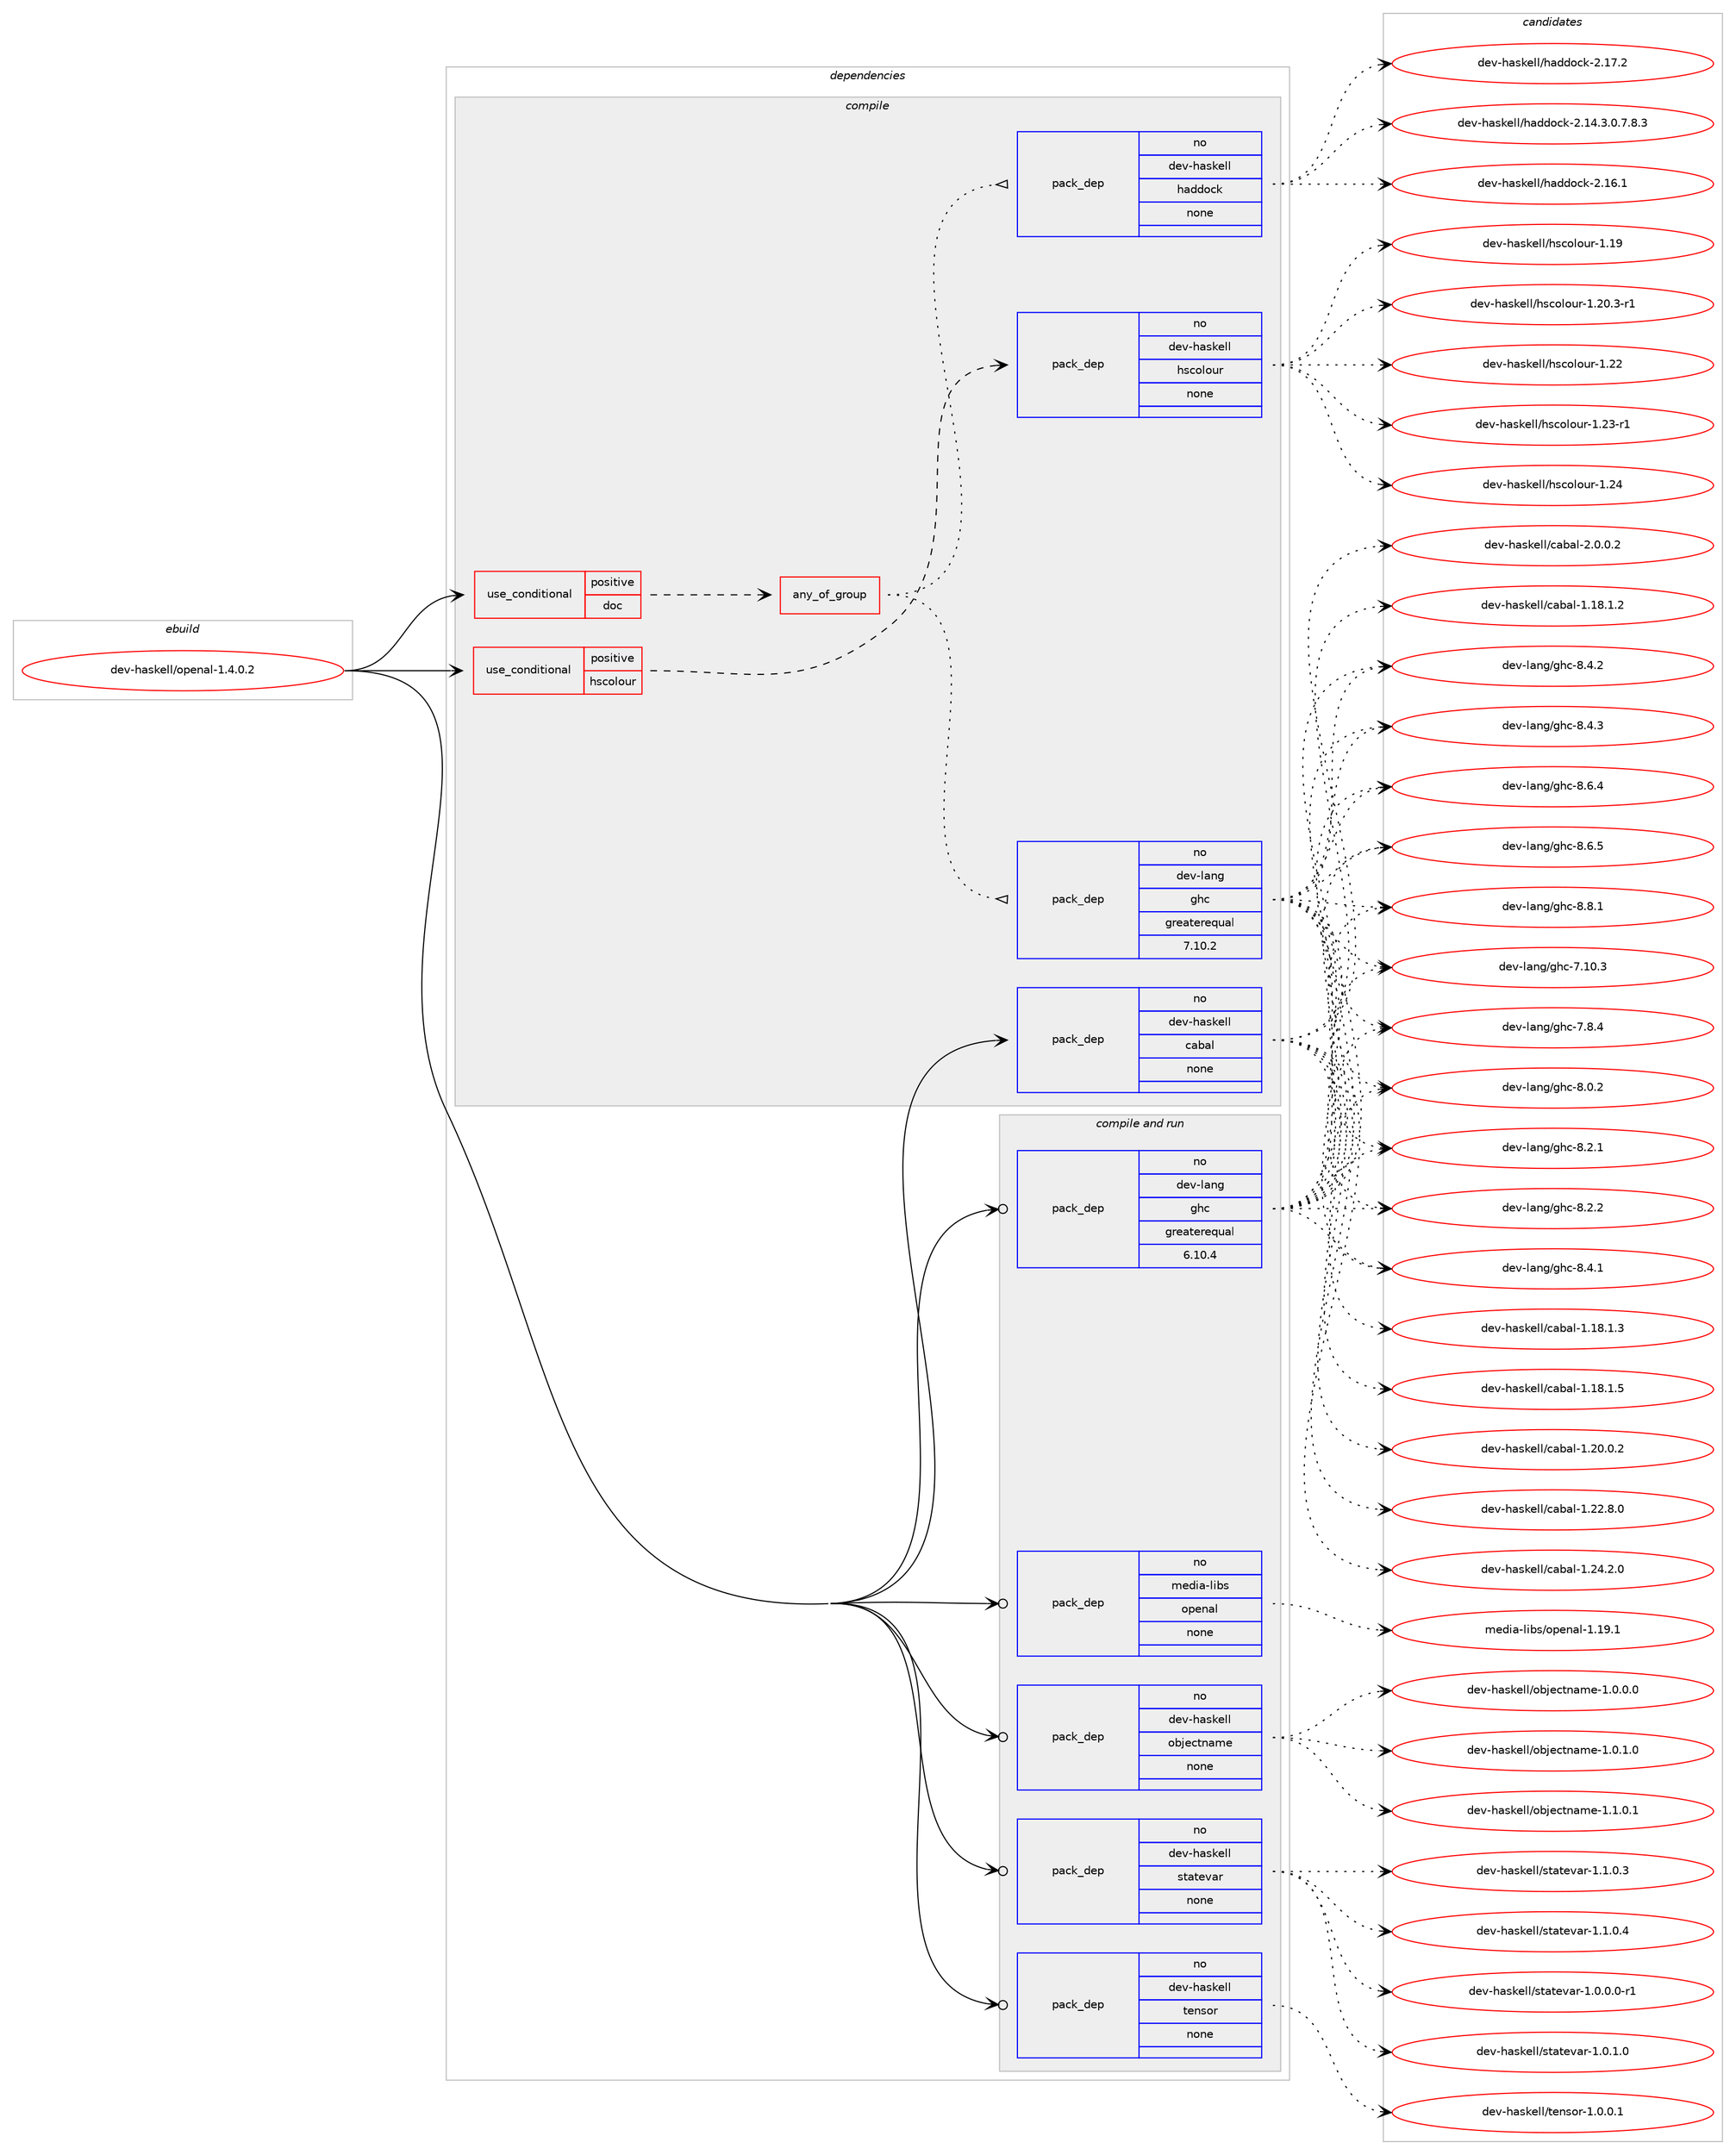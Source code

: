 digraph prolog {

# *************
# Graph options
# *************

newrank=true;
concentrate=true;
compound=true;
graph [rankdir=LR,fontname=Helvetica,fontsize=10,ranksep=1.5];#, ranksep=2.5, nodesep=0.2];
edge  [arrowhead=vee];
node  [fontname=Helvetica,fontsize=10];

# **********
# The ebuild
# **********

subgraph cluster_leftcol {
color=gray;
rank=same;
label=<<i>ebuild</i>>;
id [label="dev-haskell/openal-1.4.0.2", color=red, width=4, href="../dev-haskell/openal-1.4.0.2.svg"];
}

# ****************
# The dependencies
# ****************

subgraph cluster_midcol {
color=gray;
label=<<i>dependencies</i>>;
subgraph cluster_compile {
fillcolor="#eeeeee";
style=filled;
label=<<i>compile</i>>;
subgraph cond126958 {
dependency540277 [label=<<TABLE BORDER="0" CELLBORDER="1" CELLSPACING="0" CELLPADDING="4"><TR><TD ROWSPAN="3" CELLPADDING="10">use_conditional</TD></TR><TR><TD>positive</TD></TR><TR><TD>doc</TD></TR></TABLE>>, shape=none, color=red];
subgraph any10263 {
dependency540278 [label=<<TABLE BORDER="0" CELLBORDER="1" CELLSPACING="0" CELLPADDING="4"><TR><TD CELLPADDING="10">any_of_group</TD></TR></TABLE>>, shape=none, color=red];subgraph pack402699 {
dependency540279 [label=<<TABLE BORDER="0" CELLBORDER="1" CELLSPACING="0" CELLPADDING="4" WIDTH="220"><TR><TD ROWSPAN="6" CELLPADDING="30">pack_dep</TD></TR><TR><TD WIDTH="110">no</TD></TR><TR><TD>dev-haskell</TD></TR><TR><TD>haddock</TD></TR><TR><TD>none</TD></TR><TR><TD></TD></TR></TABLE>>, shape=none, color=blue];
}
dependency540278:e -> dependency540279:w [weight=20,style="dotted",arrowhead="oinv"];
subgraph pack402700 {
dependency540280 [label=<<TABLE BORDER="0" CELLBORDER="1" CELLSPACING="0" CELLPADDING="4" WIDTH="220"><TR><TD ROWSPAN="6" CELLPADDING="30">pack_dep</TD></TR><TR><TD WIDTH="110">no</TD></TR><TR><TD>dev-lang</TD></TR><TR><TD>ghc</TD></TR><TR><TD>greaterequal</TD></TR><TR><TD>7.10.2</TD></TR></TABLE>>, shape=none, color=blue];
}
dependency540278:e -> dependency540280:w [weight=20,style="dotted",arrowhead="oinv"];
}
dependency540277:e -> dependency540278:w [weight=20,style="dashed",arrowhead="vee"];
}
id:e -> dependency540277:w [weight=20,style="solid",arrowhead="vee"];
subgraph cond126959 {
dependency540281 [label=<<TABLE BORDER="0" CELLBORDER="1" CELLSPACING="0" CELLPADDING="4"><TR><TD ROWSPAN="3" CELLPADDING="10">use_conditional</TD></TR><TR><TD>positive</TD></TR><TR><TD>hscolour</TD></TR></TABLE>>, shape=none, color=red];
subgraph pack402701 {
dependency540282 [label=<<TABLE BORDER="0" CELLBORDER="1" CELLSPACING="0" CELLPADDING="4" WIDTH="220"><TR><TD ROWSPAN="6" CELLPADDING="30">pack_dep</TD></TR><TR><TD WIDTH="110">no</TD></TR><TR><TD>dev-haskell</TD></TR><TR><TD>hscolour</TD></TR><TR><TD>none</TD></TR><TR><TD></TD></TR></TABLE>>, shape=none, color=blue];
}
dependency540281:e -> dependency540282:w [weight=20,style="dashed",arrowhead="vee"];
}
id:e -> dependency540281:w [weight=20,style="solid",arrowhead="vee"];
subgraph pack402702 {
dependency540283 [label=<<TABLE BORDER="0" CELLBORDER="1" CELLSPACING="0" CELLPADDING="4" WIDTH="220"><TR><TD ROWSPAN="6" CELLPADDING="30">pack_dep</TD></TR><TR><TD WIDTH="110">no</TD></TR><TR><TD>dev-haskell</TD></TR><TR><TD>cabal</TD></TR><TR><TD>none</TD></TR><TR><TD></TD></TR></TABLE>>, shape=none, color=blue];
}
id:e -> dependency540283:w [weight=20,style="solid",arrowhead="vee"];
}
subgraph cluster_compileandrun {
fillcolor="#eeeeee";
style=filled;
label=<<i>compile and run</i>>;
subgraph pack402703 {
dependency540284 [label=<<TABLE BORDER="0" CELLBORDER="1" CELLSPACING="0" CELLPADDING="4" WIDTH="220"><TR><TD ROWSPAN="6" CELLPADDING="30">pack_dep</TD></TR><TR><TD WIDTH="110">no</TD></TR><TR><TD>dev-haskell</TD></TR><TR><TD>objectname</TD></TR><TR><TD>none</TD></TR><TR><TD></TD></TR></TABLE>>, shape=none, color=blue];
}
id:e -> dependency540284:w [weight=20,style="solid",arrowhead="odotvee"];
subgraph pack402704 {
dependency540285 [label=<<TABLE BORDER="0" CELLBORDER="1" CELLSPACING="0" CELLPADDING="4" WIDTH="220"><TR><TD ROWSPAN="6" CELLPADDING="30">pack_dep</TD></TR><TR><TD WIDTH="110">no</TD></TR><TR><TD>dev-haskell</TD></TR><TR><TD>statevar</TD></TR><TR><TD>none</TD></TR><TR><TD></TD></TR></TABLE>>, shape=none, color=blue];
}
id:e -> dependency540285:w [weight=20,style="solid",arrowhead="odotvee"];
subgraph pack402705 {
dependency540286 [label=<<TABLE BORDER="0" CELLBORDER="1" CELLSPACING="0" CELLPADDING="4" WIDTH="220"><TR><TD ROWSPAN="6" CELLPADDING="30">pack_dep</TD></TR><TR><TD WIDTH="110">no</TD></TR><TR><TD>dev-haskell</TD></TR><TR><TD>tensor</TD></TR><TR><TD>none</TD></TR><TR><TD></TD></TR></TABLE>>, shape=none, color=blue];
}
id:e -> dependency540286:w [weight=20,style="solid",arrowhead="odotvee"];
subgraph pack402706 {
dependency540287 [label=<<TABLE BORDER="0" CELLBORDER="1" CELLSPACING="0" CELLPADDING="4" WIDTH="220"><TR><TD ROWSPAN="6" CELLPADDING="30">pack_dep</TD></TR><TR><TD WIDTH="110">no</TD></TR><TR><TD>dev-lang</TD></TR><TR><TD>ghc</TD></TR><TR><TD>greaterequal</TD></TR><TR><TD>6.10.4</TD></TR></TABLE>>, shape=none, color=blue];
}
id:e -> dependency540287:w [weight=20,style="solid",arrowhead="odotvee"];
subgraph pack402707 {
dependency540288 [label=<<TABLE BORDER="0" CELLBORDER="1" CELLSPACING="0" CELLPADDING="4" WIDTH="220"><TR><TD ROWSPAN="6" CELLPADDING="30">pack_dep</TD></TR><TR><TD WIDTH="110">no</TD></TR><TR><TD>media-libs</TD></TR><TR><TD>openal</TD></TR><TR><TD>none</TD></TR><TR><TD></TD></TR></TABLE>>, shape=none, color=blue];
}
id:e -> dependency540288:w [weight=20,style="solid",arrowhead="odotvee"];
}
subgraph cluster_run {
fillcolor="#eeeeee";
style=filled;
label=<<i>run</i>>;
}
}

# **************
# The candidates
# **************

subgraph cluster_choices {
rank=same;
color=gray;
label=<<i>candidates</i>>;

subgraph choice402699 {
color=black;
nodesep=1;
choice1001011184510497115107101108108471049710010011199107455046495246514648465546564651 [label="dev-haskell/haddock-2.14.3.0.7.8.3", color=red, width=4,href="../dev-haskell/haddock-2.14.3.0.7.8.3.svg"];
choice100101118451049711510710110810847104971001001119910745504649544649 [label="dev-haskell/haddock-2.16.1", color=red, width=4,href="../dev-haskell/haddock-2.16.1.svg"];
choice100101118451049711510710110810847104971001001119910745504649554650 [label="dev-haskell/haddock-2.17.2", color=red, width=4,href="../dev-haskell/haddock-2.17.2.svg"];
dependency540279:e -> choice1001011184510497115107101108108471049710010011199107455046495246514648465546564651:w [style=dotted,weight="100"];
dependency540279:e -> choice100101118451049711510710110810847104971001001119910745504649544649:w [style=dotted,weight="100"];
dependency540279:e -> choice100101118451049711510710110810847104971001001119910745504649554650:w [style=dotted,weight="100"];
}
subgraph choice402700 {
color=black;
nodesep=1;
choice1001011184510897110103471031049945554649484651 [label="dev-lang/ghc-7.10.3", color=red, width=4,href="../dev-lang/ghc-7.10.3.svg"];
choice10010111845108971101034710310499455546564652 [label="dev-lang/ghc-7.8.4", color=red, width=4,href="../dev-lang/ghc-7.8.4.svg"];
choice10010111845108971101034710310499455646484650 [label="dev-lang/ghc-8.0.2", color=red, width=4,href="../dev-lang/ghc-8.0.2.svg"];
choice10010111845108971101034710310499455646504649 [label="dev-lang/ghc-8.2.1", color=red, width=4,href="../dev-lang/ghc-8.2.1.svg"];
choice10010111845108971101034710310499455646504650 [label="dev-lang/ghc-8.2.2", color=red, width=4,href="../dev-lang/ghc-8.2.2.svg"];
choice10010111845108971101034710310499455646524649 [label="dev-lang/ghc-8.4.1", color=red, width=4,href="../dev-lang/ghc-8.4.1.svg"];
choice10010111845108971101034710310499455646524650 [label="dev-lang/ghc-8.4.2", color=red, width=4,href="../dev-lang/ghc-8.4.2.svg"];
choice10010111845108971101034710310499455646524651 [label="dev-lang/ghc-8.4.3", color=red, width=4,href="../dev-lang/ghc-8.4.3.svg"];
choice10010111845108971101034710310499455646544652 [label="dev-lang/ghc-8.6.4", color=red, width=4,href="../dev-lang/ghc-8.6.4.svg"];
choice10010111845108971101034710310499455646544653 [label="dev-lang/ghc-8.6.5", color=red, width=4,href="../dev-lang/ghc-8.6.5.svg"];
choice10010111845108971101034710310499455646564649 [label="dev-lang/ghc-8.8.1", color=red, width=4,href="../dev-lang/ghc-8.8.1.svg"];
dependency540280:e -> choice1001011184510897110103471031049945554649484651:w [style=dotted,weight="100"];
dependency540280:e -> choice10010111845108971101034710310499455546564652:w [style=dotted,weight="100"];
dependency540280:e -> choice10010111845108971101034710310499455646484650:w [style=dotted,weight="100"];
dependency540280:e -> choice10010111845108971101034710310499455646504649:w [style=dotted,weight="100"];
dependency540280:e -> choice10010111845108971101034710310499455646504650:w [style=dotted,weight="100"];
dependency540280:e -> choice10010111845108971101034710310499455646524649:w [style=dotted,weight="100"];
dependency540280:e -> choice10010111845108971101034710310499455646524650:w [style=dotted,weight="100"];
dependency540280:e -> choice10010111845108971101034710310499455646524651:w [style=dotted,weight="100"];
dependency540280:e -> choice10010111845108971101034710310499455646544652:w [style=dotted,weight="100"];
dependency540280:e -> choice10010111845108971101034710310499455646544653:w [style=dotted,weight="100"];
dependency540280:e -> choice10010111845108971101034710310499455646564649:w [style=dotted,weight="100"];
}
subgraph choice402701 {
color=black;
nodesep=1;
choice100101118451049711510710110810847104115991111081111171144549464957 [label="dev-haskell/hscolour-1.19", color=red, width=4,href="../dev-haskell/hscolour-1.19.svg"];
choice10010111845104971151071011081084710411599111108111117114454946504846514511449 [label="dev-haskell/hscolour-1.20.3-r1", color=red, width=4,href="../dev-haskell/hscolour-1.20.3-r1.svg"];
choice100101118451049711510710110810847104115991111081111171144549465050 [label="dev-haskell/hscolour-1.22", color=red, width=4,href="../dev-haskell/hscolour-1.22.svg"];
choice1001011184510497115107101108108471041159911110811111711445494650514511449 [label="dev-haskell/hscolour-1.23-r1", color=red, width=4,href="../dev-haskell/hscolour-1.23-r1.svg"];
choice100101118451049711510710110810847104115991111081111171144549465052 [label="dev-haskell/hscolour-1.24", color=red, width=4,href="../dev-haskell/hscolour-1.24.svg"];
dependency540282:e -> choice100101118451049711510710110810847104115991111081111171144549464957:w [style=dotted,weight="100"];
dependency540282:e -> choice10010111845104971151071011081084710411599111108111117114454946504846514511449:w [style=dotted,weight="100"];
dependency540282:e -> choice100101118451049711510710110810847104115991111081111171144549465050:w [style=dotted,weight="100"];
dependency540282:e -> choice1001011184510497115107101108108471041159911110811111711445494650514511449:w [style=dotted,weight="100"];
dependency540282:e -> choice100101118451049711510710110810847104115991111081111171144549465052:w [style=dotted,weight="100"];
}
subgraph choice402702 {
color=black;
nodesep=1;
choice10010111845104971151071011081084799979897108454946495646494650 [label="dev-haskell/cabal-1.18.1.2", color=red, width=4,href="../dev-haskell/cabal-1.18.1.2.svg"];
choice10010111845104971151071011081084799979897108454946495646494651 [label="dev-haskell/cabal-1.18.1.3", color=red, width=4,href="../dev-haskell/cabal-1.18.1.3.svg"];
choice10010111845104971151071011081084799979897108454946495646494653 [label="dev-haskell/cabal-1.18.1.5", color=red, width=4,href="../dev-haskell/cabal-1.18.1.5.svg"];
choice10010111845104971151071011081084799979897108454946504846484650 [label="dev-haskell/cabal-1.20.0.2", color=red, width=4,href="../dev-haskell/cabal-1.20.0.2.svg"];
choice10010111845104971151071011081084799979897108454946505046564648 [label="dev-haskell/cabal-1.22.8.0", color=red, width=4,href="../dev-haskell/cabal-1.22.8.0.svg"];
choice10010111845104971151071011081084799979897108454946505246504648 [label="dev-haskell/cabal-1.24.2.0", color=red, width=4,href="../dev-haskell/cabal-1.24.2.0.svg"];
choice100101118451049711510710110810847999798971084550464846484650 [label="dev-haskell/cabal-2.0.0.2", color=red, width=4,href="../dev-haskell/cabal-2.0.0.2.svg"];
dependency540283:e -> choice10010111845104971151071011081084799979897108454946495646494650:w [style=dotted,weight="100"];
dependency540283:e -> choice10010111845104971151071011081084799979897108454946495646494651:w [style=dotted,weight="100"];
dependency540283:e -> choice10010111845104971151071011081084799979897108454946495646494653:w [style=dotted,weight="100"];
dependency540283:e -> choice10010111845104971151071011081084799979897108454946504846484650:w [style=dotted,weight="100"];
dependency540283:e -> choice10010111845104971151071011081084799979897108454946505046564648:w [style=dotted,weight="100"];
dependency540283:e -> choice10010111845104971151071011081084799979897108454946505246504648:w [style=dotted,weight="100"];
dependency540283:e -> choice100101118451049711510710110810847999798971084550464846484650:w [style=dotted,weight="100"];
}
subgraph choice402703 {
color=black;
nodesep=1;
choice1001011184510497115107101108108471119810610199116110971091014549464846484648 [label="dev-haskell/objectname-1.0.0.0", color=red, width=4,href="../dev-haskell/objectname-1.0.0.0.svg"];
choice1001011184510497115107101108108471119810610199116110971091014549464846494648 [label="dev-haskell/objectname-1.0.1.0", color=red, width=4,href="../dev-haskell/objectname-1.0.1.0.svg"];
choice1001011184510497115107101108108471119810610199116110971091014549464946484649 [label="dev-haskell/objectname-1.1.0.1", color=red, width=4,href="../dev-haskell/objectname-1.1.0.1.svg"];
dependency540284:e -> choice1001011184510497115107101108108471119810610199116110971091014549464846484648:w [style=dotted,weight="100"];
dependency540284:e -> choice1001011184510497115107101108108471119810610199116110971091014549464846494648:w [style=dotted,weight="100"];
dependency540284:e -> choice1001011184510497115107101108108471119810610199116110971091014549464946484649:w [style=dotted,weight="100"];
}
subgraph choice402704 {
color=black;
nodesep=1;
choice100101118451049711510710110810847115116971161011189711445494648464846484511449 [label="dev-haskell/statevar-1.0.0.0-r1", color=red, width=4,href="../dev-haskell/statevar-1.0.0.0-r1.svg"];
choice10010111845104971151071011081084711511697116101118971144549464846494648 [label="dev-haskell/statevar-1.0.1.0", color=red, width=4,href="../dev-haskell/statevar-1.0.1.0.svg"];
choice10010111845104971151071011081084711511697116101118971144549464946484651 [label="dev-haskell/statevar-1.1.0.3", color=red, width=4,href="../dev-haskell/statevar-1.1.0.3.svg"];
choice10010111845104971151071011081084711511697116101118971144549464946484652 [label="dev-haskell/statevar-1.1.0.4", color=red, width=4,href="../dev-haskell/statevar-1.1.0.4.svg"];
dependency540285:e -> choice100101118451049711510710110810847115116971161011189711445494648464846484511449:w [style=dotted,weight="100"];
dependency540285:e -> choice10010111845104971151071011081084711511697116101118971144549464846494648:w [style=dotted,weight="100"];
dependency540285:e -> choice10010111845104971151071011081084711511697116101118971144549464946484651:w [style=dotted,weight="100"];
dependency540285:e -> choice10010111845104971151071011081084711511697116101118971144549464946484652:w [style=dotted,weight="100"];
}
subgraph choice402705 {
color=black;
nodesep=1;
choice1001011184510497115107101108108471161011101151111144549464846484649 [label="dev-haskell/tensor-1.0.0.1", color=red, width=4,href="../dev-haskell/tensor-1.0.0.1.svg"];
dependency540286:e -> choice1001011184510497115107101108108471161011101151111144549464846484649:w [style=dotted,weight="100"];
}
subgraph choice402706 {
color=black;
nodesep=1;
choice1001011184510897110103471031049945554649484651 [label="dev-lang/ghc-7.10.3", color=red, width=4,href="../dev-lang/ghc-7.10.3.svg"];
choice10010111845108971101034710310499455546564652 [label="dev-lang/ghc-7.8.4", color=red, width=4,href="../dev-lang/ghc-7.8.4.svg"];
choice10010111845108971101034710310499455646484650 [label="dev-lang/ghc-8.0.2", color=red, width=4,href="../dev-lang/ghc-8.0.2.svg"];
choice10010111845108971101034710310499455646504649 [label="dev-lang/ghc-8.2.1", color=red, width=4,href="../dev-lang/ghc-8.2.1.svg"];
choice10010111845108971101034710310499455646504650 [label="dev-lang/ghc-8.2.2", color=red, width=4,href="../dev-lang/ghc-8.2.2.svg"];
choice10010111845108971101034710310499455646524649 [label="dev-lang/ghc-8.4.1", color=red, width=4,href="../dev-lang/ghc-8.4.1.svg"];
choice10010111845108971101034710310499455646524650 [label="dev-lang/ghc-8.4.2", color=red, width=4,href="../dev-lang/ghc-8.4.2.svg"];
choice10010111845108971101034710310499455646524651 [label="dev-lang/ghc-8.4.3", color=red, width=4,href="../dev-lang/ghc-8.4.3.svg"];
choice10010111845108971101034710310499455646544652 [label="dev-lang/ghc-8.6.4", color=red, width=4,href="../dev-lang/ghc-8.6.4.svg"];
choice10010111845108971101034710310499455646544653 [label="dev-lang/ghc-8.6.5", color=red, width=4,href="../dev-lang/ghc-8.6.5.svg"];
choice10010111845108971101034710310499455646564649 [label="dev-lang/ghc-8.8.1", color=red, width=4,href="../dev-lang/ghc-8.8.1.svg"];
dependency540287:e -> choice1001011184510897110103471031049945554649484651:w [style=dotted,weight="100"];
dependency540287:e -> choice10010111845108971101034710310499455546564652:w [style=dotted,weight="100"];
dependency540287:e -> choice10010111845108971101034710310499455646484650:w [style=dotted,weight="100"];
dependency540287:e -> choice10010111845108971101034710310499455646504649:w [style=dotted,weight="100"];
dependency540287:e -> choice10010111845108971101034710310499455646504650:w [style=dotted,weight="100"];
dependency540287:e -> choice10010111845108971101034710310499455646524649:w [style=dotted,weight="100"];
dependency540287:e -> choice10010111845108971101034710310499455646524650:w [style=dotted,weight="100"];
dependency540287:e -> choice10010111845108971101034710310499455646524651:w [style=dotted,weight="100"];
dependency540287:e -> choice10010111845108971101034710310499455646544652:w [style=dotted,weight="100"];
dependency540287:e -> choice10010111845108971101034710310499455646544653:w [style=dotted,weight="100"];
dependency540287:e -> choice10010111845108971101034710310499455646564649:w [style=dotted,weight="100"];
}
subgraph choice402707 {
color=black;
nodesep=1;
choice109101100105974510810598115471111121011109710845494649574649 [label="media-libs/openal-1.19.1", color=red, width=4,href="../media-libs/openal-1.19.1.svg"];
dependency540288:e -> choice109101100105974510810598115471111121011109710845494649574649:w [style=dotted,weight="100"];
}
}

}
